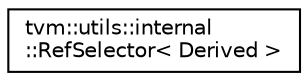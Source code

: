 digraph "Graphical Class Hierarchy"
{
  edge [fontname="Helvetica",fontsize="10",labelfontname="Helvetica",labelfontsize="10"];
  node [fontname="Helvetica",fontsize="10",shape=record];
  rankdir="LR";
  Node0 [label="tvm::utils::internal\l::RefSelector\< Derived \>",height=0.2,width=0.4,color="black", fillcolor="white", style="filled",URL="$structtvm_1_1utils_1_1internal_1_1RefSelector.html"];
}
